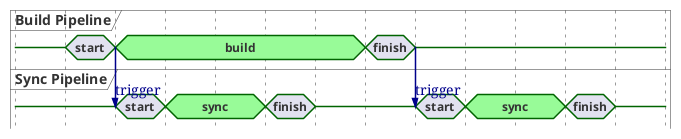 @startuml
'https://plantuml.com/en/timing-diagram

hide time-axis

concise "Build Pipeline" as Build
concise "Sync Pipeline" as Sync

@0
Build is {-}
Sync is {-}

@Build
10 is "start"
+10 is build #palegreen
Build -> Sync@+0 : trigger
+50 is finish
+10 is {-}
Build -> Sync@+0 : trigger

@Sync
20 is "start"
+10 is sync #palegreen
+20 is finish
+10 is {-}
+20 is "start"
+10 is sync #palegreen
+20 is finish
+10 is {-}

@enduml
